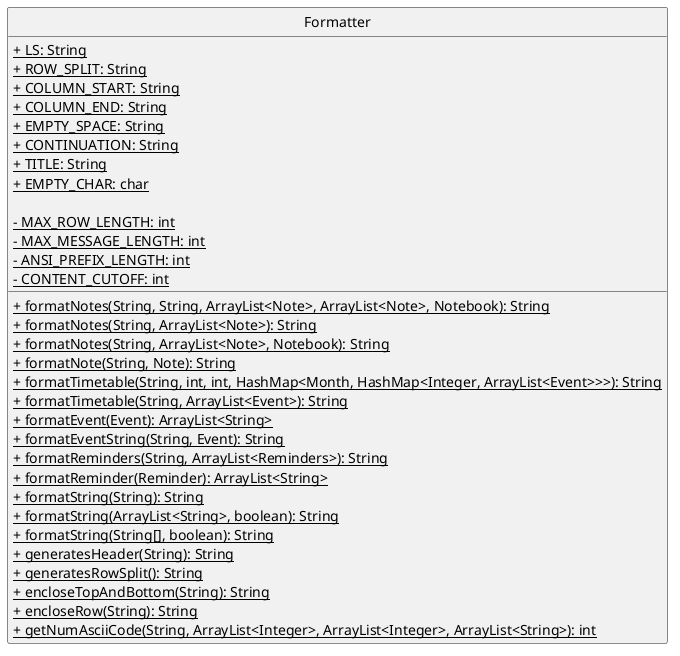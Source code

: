 @startuml

hide circle
skinparam classAttributeIconSize 0

class Formatter {
<u>+ LS: String
<u>+ ROW_SPLIT: String
<u>+ COLUMN_START: String
<u>+ COLUMN_END: String
<u>+ EMPTY_SPACE: String
<u>+ CONTINUATION: String
<u>+ TITLE: String
<u>+ EMPTY_CHAR: char

<u>- MAX_ROW_LENGTH: int
<u>- MAX_MESSAGE_LENGTH: int
<u>- ANSI_PREFIX_LENGTH: int
<u>- CONTENT_CUTOFF: int
<u>+ formatNotes(String, String, ArrayList<Note>, ArrayList<Note>, Notebook): String
<u>+ formatNotes(String, ArrayList<Note>): String
<u>+ formatNotes(String, ArrayList<Note>, Notebook): String
<u>+ formatNote(String, Note): String
<u>+ formatTimetable(String, int, int, HashMap<Month, HashMap<Integer, ArrayList<Event>>>): String
<u>+ formatTimetable(String, ArrayList<Event>): String
<u>+ formatEvent(Event): ArrayList<String>
<u>+ formatEventString(String, Event): String
<u>+ formatReminders(String, ArrayList<Reminders>): String
<u>+ formatReminder(Reminder): ArrayList<String>
<u>+ formatString(String): String
<u>+ formatString(ArrayList<String>, boolean): String
<u>+ formatString(String[], boolean): String
<u>+ generatesHeader(String): String
<u>+ generatesRowSplit(): String
<u>+ encloseTopAndBottom(String): String
<u>+ encloseRow(String): String
<u>+ getNumAsciiCode(String, ArrayList<Integer>, ArrayList<Integer>, ArrayList<String>): int
}

@enduml